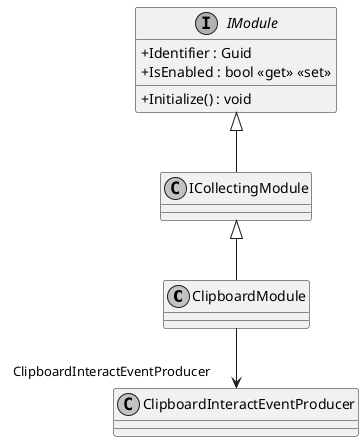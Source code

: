 @startuml
skinparam monochrome true
skinparam ClassAttributeIconSize 0

class ClipboardModule {
}
interface IModule {
    + Identifier : Guid
    + IsEnabled : bool <<get>> <<set>>
    + Initialize() : void
}
IModule <|-- ICollectingModule
ICollectingModule <|-- ClipboardModule
ClipboardModule --> "  ClipboardInteractEventProducer" ClipboardInteractEventProducer
@enduml

